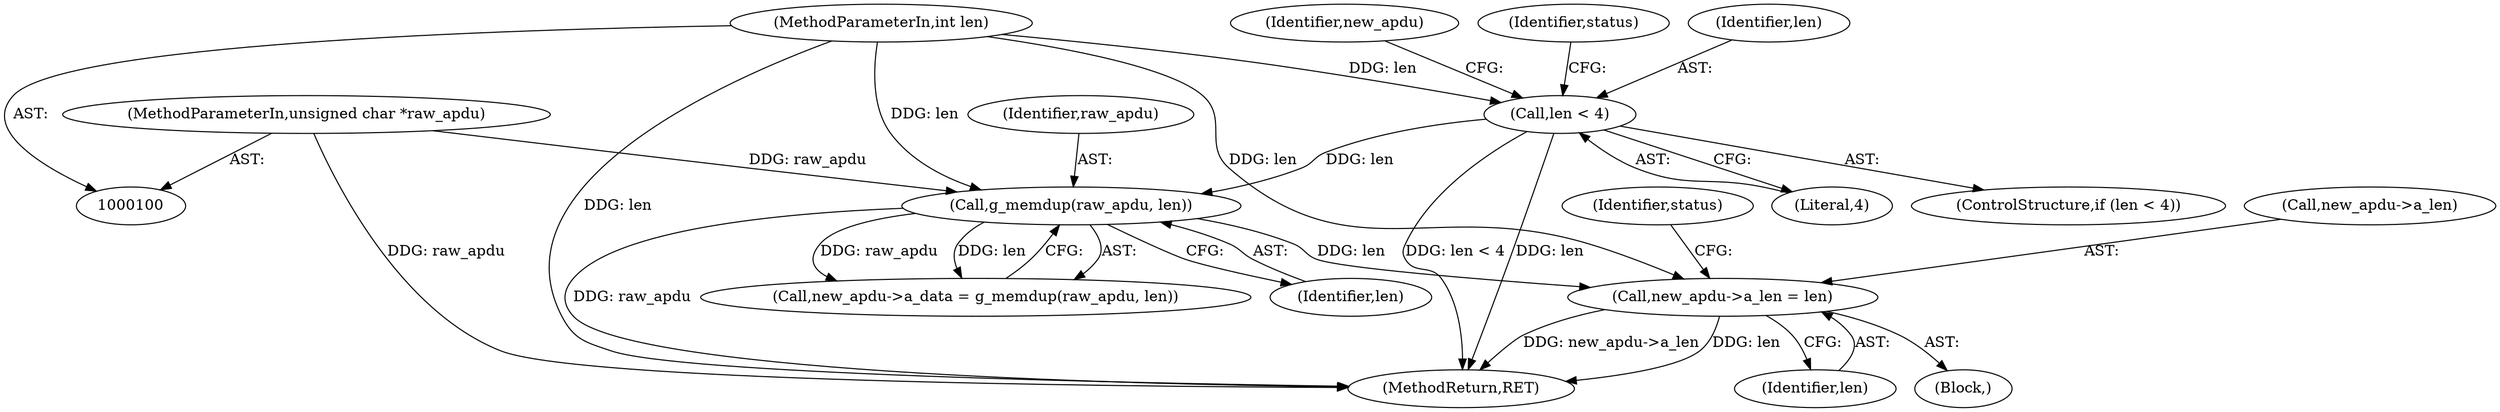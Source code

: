 digraph "0_spice_9113dc6a303604a2d9812ac70c17d076ef11886c@pointer" {
"1000133" [label="(Call,new_apdu->a_len = len)"];
"1000130" [label="(Call,g_memdup(raw_apdu, len))"];
"1000101" [label="(MethodParameterIn,unsigned char *raw_apdu)"];
"1000111" [label="(Call,len < 4)"];
"1000102" [label="(MethodParameterIn,int len)"];
"1000117" [label="(Identifier,status)"];
"1000101" [label="(MethodParameterIn,unsigned char *raw_apdu)"];
"1000110" [label="(ControlStructure,if (len < 4))"];
"1000102" [label="(MethodParameterIn,int len)"];
"1000112" [label="(Identifier,len)"];
"1000134" [label="(Call,new_apdu->a_len)"];
"1000133" [label="(Call,new_apdu->a_len = len)"];
"1000122" [label="(Identifier,new_apdu)"];
"1000111" [label="(Call,len < 4)"];
"1000137" [label="(Identifier,len)"];
"1000126" [label="(Call,new_apdu->a_data = g_memdup(raw_apdu, len))"];
"1000104" [label="(Block,)"];
"1000171" [label="(MethodReturn,RET)"];
"1000131" [label="(Identifier,raw_apdu)"];
"1000113" [label="(Literal,4)"];
"1000130" [label="(Call,g_memdup(raw_apdu, len))"];
"1000132" [label="(Identifier,len)"];
"1000140" [label="(Identifier,status)"];
"1000133" -> "1000104"  [label="AST: "];
"1000133" -> "1000137"  [label="CFG: "];
"1000134" -> "1000133"  [label="AST: "];
"1000137" -> "1000133"  [label="AST: "];
"1000140" -> "1000133"  [label="CFG: "];
"1000133" -> "1000171"  [label="DDG: new_apdu->a_len"];
"1000133" -> "1000171"  [label="DDG: len"];
"1000130" -> "1000133"  [label="DDG: len"];
"1000102" -> "1000133"  [label="DDG: len"];
"1000130" -> "1000126"  [label="AST: "];
"1000130" -> "1000132"  [label="CFG: "];
"1000131" -> "1000130"  [label="AST: "];
"1000132" -> "1000130"  [label="AST: "];
"1000126" -> "1000130"  [label="CFG: "];
"1000130" -> "1000171"  [label="DDG: raw_apdu"];
"1000130" -> "1000126"  [label="DDG: raw_apdu"];
"1000130" -> "1000126"  [label="DDG: len"];
"1000101" -> "1000130"  [label="DDG: raw_apdu"];
"1000111" -> "1000130"  [label="DDG: len"];
"1000102" -> "1000130"  [label="DDG: len"];
"1000101" -> "1000100"  [label="AST: "];
"1000101" -> "1000171"  [label="DDG: raw_apdu"];
"1000111" -> "1000110"  [label="AST: "];
"1000111" -> "1000113"  [label="CFG: "];
"1000112" -> "1000111"  [label="AST: "];
"1000113" -> "1000111"  [label="AST: "];
"1000117" -> "1000111"  [label="CFG: "];
"1000122" -> "1000111"  [label="CFG: "];
"1000111" -> "1000171"  [label="DDG: len"];
"1000111" -> "1000171"  [label="DDG: len < 4"];
"1000102" -> "1000111"  [label="DDG: len"];
"1000102" -> "1000100"  [label="AST: "];
"1000102" -> "1000171"  [label="DDG: len"];
}
